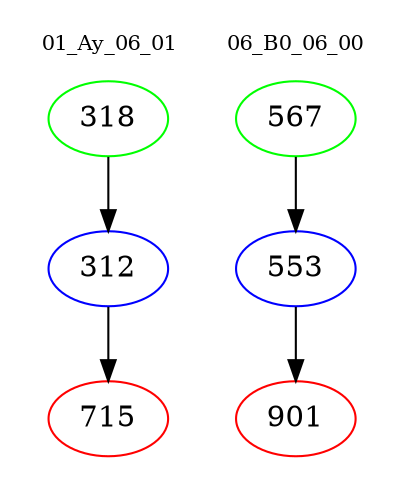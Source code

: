 digraph{
subgraph cluster_0 {
color = white
label = "01_Ay_06_01";
fontsize=10;
T0_318 [label="318", color="green"]
T0_318 -> T0_312 [color="black"]
T0_312 [label="312", color="blue"]
T0_312 -> T0_715 [color="black"]
T0_715 [label="715", color="red"]
}
subgraph cluster_1 {
color = white
label = "06_B0_06_00";
fontsize=10;
T1_567 [label="567", color="green"]
T1_567 -> T1_553 [color="black"]
T1_553 [label="553", color="blue"]
T1_553 -> T1_901 [color="black"]
T1_901 [label="901", color="red"]
}
}

